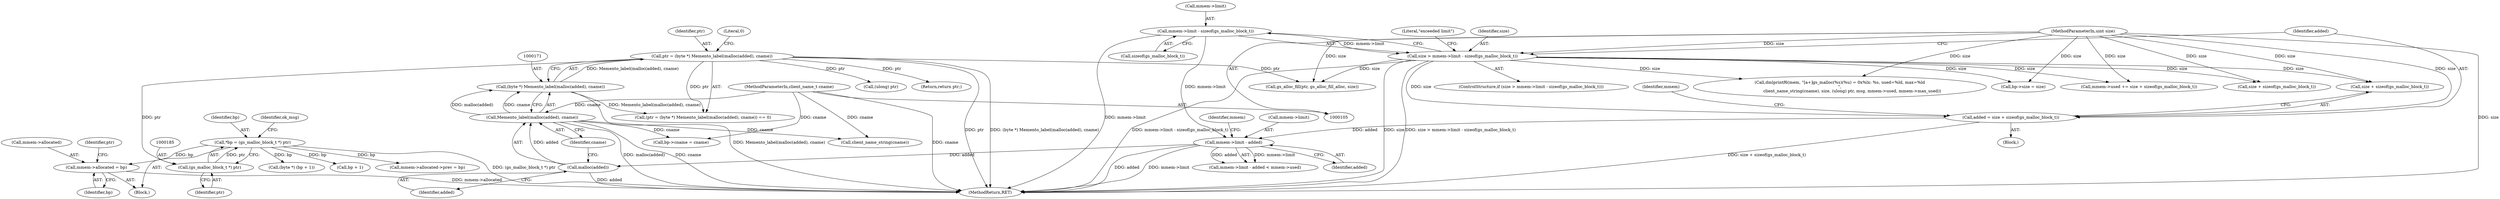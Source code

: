 digraph "1_moodle_0c0b0859ae1aba64861599f0e7f74f143f305932@API" {
"1000228" [label="(Call,mmem->allocated = bp)"];
"1000182" [label="(Call,*bp = (gs_malloc_block_t *) ptr)"];
"1000184" [label="(Call,(gs_malloc_block_t *) ptr)"];
"1000168" [label="(Call,ptr = (byte *) Memento_label(malloc(added), cname))"];
"1000170" [label="(Call,(byte *) Memento_label(malloc(added), cname))"];
"1000172" [label="(Call,Memento_label(malloc(added), cname))"];
"1000173" [label="(Call,malloc(added))"];
"1000155" [label="(Call,mmem->limit - added)"];
"1000135" [label="(Call,mmem->limit - sizeof(gs_malloc_block_t))"];
"1000147" [label="(Call,added = size + sizeof(gs_malloc_block_t))"];
"1000133" [label="(Call,size > mmem->limit - sizeof(gs_malloc_block_t))"];
"1000107" [label="(MethodParameterIn,uint size)"];
"1000108" [label="(MethodParameterIn,client_name_t cname)"];
"1000175" [label="(Identifier,cname)"];
"1000132" [label="(ControlStructure,if (size > mmem->limit - sizeof(gs_malloc_block_t)))"];
"1000188" [label="(Identifier,ok_msg)"];
"1000235" [label="(Call,(byte *) (bp + 1))"];
"1000302" [label="(MethodReturn,RET)"];
"1000174" [label="(Identifier,added)"];
"1000107" [label="(MethodParameterIn,uint size)"];
"1000244" [label="(Call,size + sizeof(gs_malloc_block_t))"];
"1000184" [label="(Call,(gs_malloc_block_t *) ptr)"];
"1000161" [label="(Identifier,mmem)"];
"1000180" [label="(Block,)"];
"1000145" [label="(Block,)"];
"1000133" [label="(Call,size > mmem->limit - sizeof(gs_malloc_block_t))"];
"1000143" [label="(Literal,\"exceeded limit\")"];
"1000290" [label="(Call,(ulong) ptr)"];
"1000135" [label="(Call,mmem->limit - sizeof(gs_malloc_block_t))"];
"1000170" [label="(Call,(byte *) Memento_label(malloc(added), cname))"];
"1000237" [label="(Call,bp + 1)"];
"1000154" [label="(Call,mmem->limit - added < mmem->used)"];
"1000183" [label="(Identifier,bp)"];
"1000155" [label="(Call,mmem->limit - added)"];
"1000159" [label="(Identifier,added)"];
"1000147" [label="(Call,added = size + sizeof(gs_malloc_block_t))"];
"1000273" [label="(Call,gs_alloc_fill(ptr, gs_alloc_fill_alloc, size))"];
"1000232" [label="(Identifier,bp)"];
"1000186" [label="(Identifier,ptr)"];
"1000172" [label="(Call,Memento_label(malloc(added), cname))"];
"1000223" [label="(Call,bp->cname = cname)"];
"1000240" [label="(Call,mmem->used += size + sizeof(gs_malloc_block_t))"];
"1000212" [label="(Call,bp->size = size)"];
"1000169" [label="(Identifier,ptr)"];
"1000173" [label="(Call,malloc(added))"];
"1000234" [label="(Identifier,ptr)"];
"1000229" [label="(Call,mmem->allocated)"];
"1000139" [label="(Call,sizeof(gs_malloc_block_t))"];
"1000284" [label="(Call,dmlprintf6(mem, \"[a+]gs_malloc(%s)(%u) = 0x%lx: %s, used=%ld, max=%ld\n\",\n                   client_name_string(cname), size, (ulong) ptr, msg, mmem->used, mmem->max_used))"];
"1000108" [label="(MethodParameterIn,client_name_t cname)"];
"1000148" [label="(Identifier,added)"];
"1000167" [label="(Call,(ptr = (byte *) Memento_label(malloc(added), cname)) == 0)"];
"1000228" [label="(Call,mmem->allocated = bp)"];
"1000300" [label="(Return,return ptr;)"];
"1000134" [label="(Identifier,size)"];
"1000168" [label="(Call,ptr = (byte *) Memento_label(malloc(added), cname))"];
"1000176" [label="(Literal,0)"];
"1000193" [label="(Call,mmem->allocated->prev = bp)"];
"1000287" [label="(Call,client_name_string(cname))"];
"1000157" [label="(Identifier,mmem)"];
"1000149" [label="(Call,size + sizeof(gs_malloc_block_t))"];
"1000156" [label="(Call,mmem->limit)"];
"1000182" [label="(Call,*bp = (gs_malloc_block_t *) ptr)"];
"1000136" [label="(Call,mmem->limit)"];
"1000228" -> "1000180"  [label="AST: "];
"1000228" -> "1000232"  [label="CFG: "];
"1000229" -> "1000228"  [label="AST: "];
"1000232" -> "1000228"  [label="AST: "];
"1000234" -> "1000228"  [label="CFG: "];
"1000228" -> "1000302"  [label="DDG: mmem->allocated"];
"1000182" -> "1000228"  [label="DDG: bp"];
"1000182" -> "1000180"  [label="AST: "];
"1000182" -> "1000184"  [label="CFG: "];
"1000183" -> "1000182"  [label="AST: "];
"1000184" -> "1000182"  [label="AST: "];
"1000188" -> "1000182"  [label="CFG: "];
"1000182" -> "1000302"  [label="DDG: (gs_malloc_block_t *) ptr"];
"1000184" -> "1000182"  [label="DDG: ptr"];
"1000182" -> "1000193"  [label="DDG: bp"];
"1000182" -> "1000235"  [label="DDG: bp"];
"1000182" -> "1000237"  [label="DDG: bp"];
"1000184" -> "1000186"  [label="CFG: "];
"1000185" -> "1000184"  [label="AST: "];
"1000186" -> "1000184"  [label="AST: "];
"1000168" -> "1000184"  [label="DDG: ptr"];
"1000168" -> "1000167"  [label="AST: "];
"1000168" -> "1000170"  [label="CFG: "];
"1000169" -> "1000168"  [label="AST: "];
"1000170" -> "1000168"  [label="AST: "];
"1000176" -> "1000168"  [label="CFG: "];
"1000168" -> "1000302"  [label="DDG: ptr"];
"1000168" -> "1000302"  [label="DDG: (byte *) Memento_label(malloc(added), cname)"];
"1000168" -> "1000167"  [label="DDG: ptr"];
"1000170" -> "1000168"  [label="DDG: Memento_label(malloc(added), cname)"];
"1000168" -> "1000273"  [label="DDG: ptr"];
"1000168" -> "1000290"  [label="DDG: ptr"];
"1000168" -> "1000300"  [label="DDG: ptr"];
"1000170" -> "1000172"  [label="CFG: "];
"1000171" -> "1000170"  [label="AST: "];
"1000172" -> "1000170"  [label="AST: "];
"1000170" -> "1000302"  [label="DDG: Memento_label(malloc(added), cname)"];
"1000170" -> "1000167"  [label="DDG: Memento_label(malloc(added), cname)"];
"1000172" -> "1000170"  [label="DDG: malloc(added)"];
"1000172" -> "1000170"  [label="DDG: cname"];
"1000172" -> "1000175"  [label="CFG: "];
"1000173" -> "1000172"  [label="AST: "];
"1000175" -> "1000172"  [label="AST: "];
"1000172" -> "1000302"  [label="DDG: malloc(added)"];
"1000172" -> "1000302"  [label="DDG: cname"];
"1000173" -> "1000172"  [label="DDG: added"];
"1000108" -> "1000172"  [label="DDG: cname"];
"1000172" -> "1000223"  [label="DDG: cname"];
"1000172" -> "1000287"  [label="DDG: cname"];
"1000173" -> "1000174"  [label="CFG: "];
"1000174" -> "1000173"  [label="AST: "];
"1000175" -> "1000173"  [label="CFG: "];
"1000173" -> "1000302"  [label="DDG: added"];
"1000155" -> "1000173"  [label="DDG: added"];
"1000155" -> "1000154"  [label="AST: "];
"1000155" -> "1000159"  [label="CFG: "];
"1000156" -> "1000155"  [label="AST: "];
"1000159" -> "1000155"  [label="AST: "];
"1000161" -> "1000155"  [label="CFG: "];
"1000155" -> "1000302"  [label="DDG: added"];
"1000155" -> "1000302"  [label="DDG: mmem->limit"];
"1000155" -> "1000154"  [label="DDG: mmem->limit"];
"1000155" -> "1000154"  [label="DDG: added"];
"1000135" -> "1000155"  [label="DDG: mmem->limit"];
"1000147" -> "1000155"  [label="DDG: added"];
"1000135" -> "1000133"  [label="AST: "];
"1000135" -> "1000139"  [label="CFG: "];
"1000136" -> "1000135"  [label="AST: "];
"1000139" -> "1000135"  [label="AST: "];
"1000133" -> "1000135"  [label="CFG: "];
"1000135" -> "1000302"  [label="DDG: mmem->limit"];
"1000135" -> "1000133"  [label="DDG: mmem->limit"];
"1000147" -> "1000145"  [label="AST: "];
"1000147" -> "1000149"  [label="CFG: "];
"1000148" -> "1000147"  [label="AST: "];
"1000149" -> "1000147"  [label="AST: "];
"1000157" -> "1000147"  [label="CFG: "];
"1000147" -> "1000302"  [label="DDG: size + sizeof(gs_malloc_block_t)"];
"1000133" -> "1000147"  [label="DDG: size"];
"1000107" -> "1000147"  [label="DDG: size"];
"1000133" -> "1000132"  [label="AST: "];
"1000134" -> "1000133"  [label="AST: "];
"1000143" -> "1000133"  [label="CFG: "];
"1000148" -> "1000133"  [label="CFG: "];
"1000133" -> "1000302"  [label="DDG: size"];
"1000133" -> "1000302"  [label="DDG: size > mmem->limit - sizeof(gs_malloc_block_t)"];
"1000133" -> "1000302"  [label="DDG: mmem->limit - sizeof(gs_malloc_block_t)"];
"1000107" -> "1000133"  [label="DDG: size"];
"1000133" -> "1000149"  [label="DDG: size"];
"1000133" -> "1000212"  [label="DDG: size"];
"1000133" -> "1000240"  [label="DDG: size"];
"1000133" -> "1000244"  [label="DDG: size"];
"1000133" -> "1000273"  [label="DDG: size"];
"1000133" -> "1000284"  [label="DDG: size"];
"1000107" -> "1000105"  [label="AST: "];
"1000107" -> "1000302"  [label="DDG: size"];
"1000107" -> "1000149"  [label="DDG: size"];
"1000107" -> "1000212"  [label="DDG: size"];
"1000107" -> "1000240"  [label="DDG: size"];
"1000107" -> "1000244"  [label="DDG: size"];
"1000107" -> "1000273"  [label="DDG: size"];
"1000107" -> "1000284"  [label="DDG: size"];
"1000108" -> "1000105"  [label="AST: "];
"1000108" -> "1000302"  [label="DDG: cname"];
"1000108" -> "1000223"  [label="DDG: cname"];
"1000108" -> "1000287"  [label="DDG: cname"];
}
